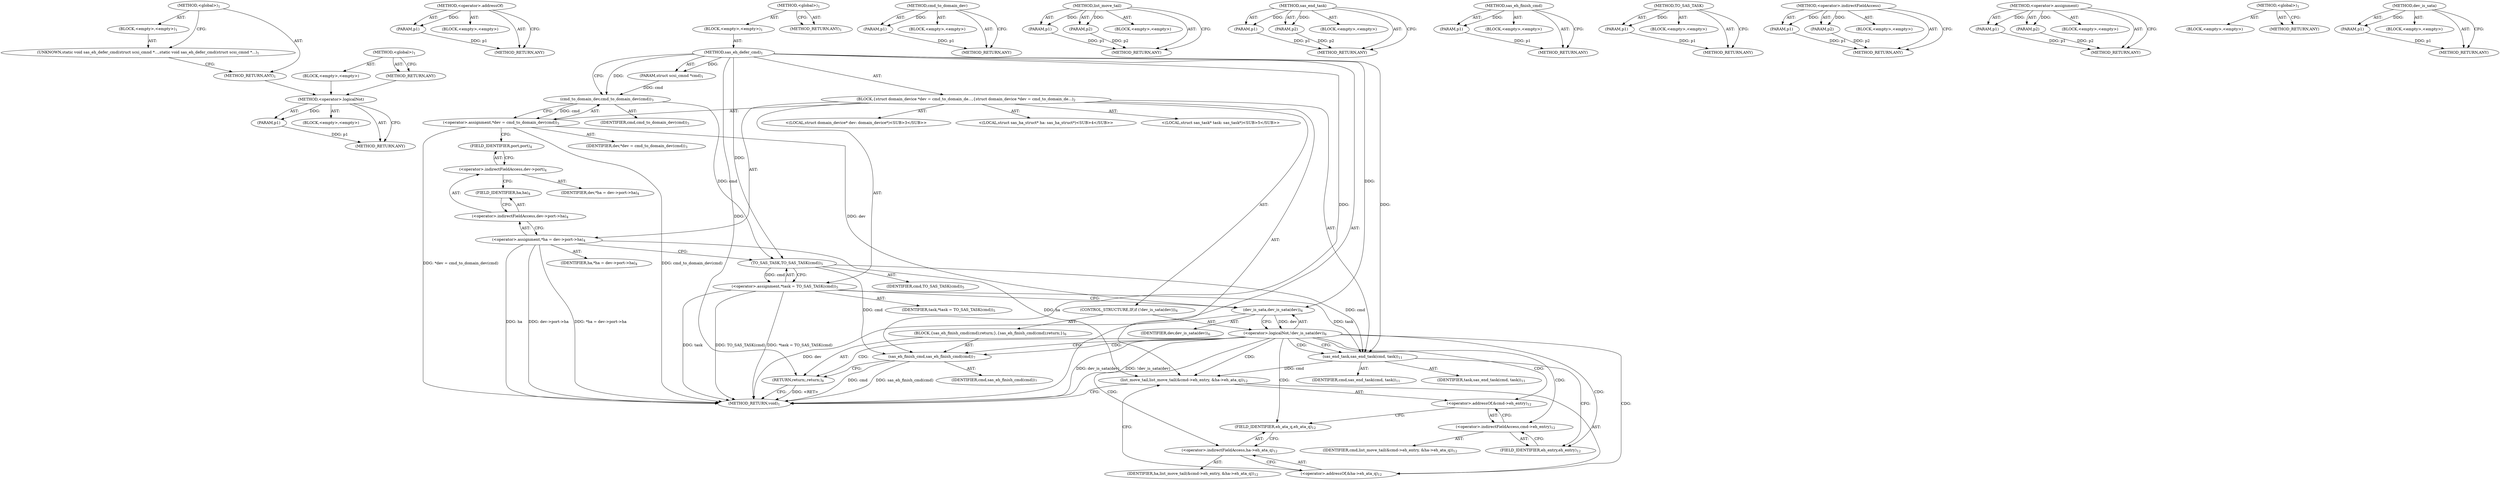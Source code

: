 digraph "&lt;global&gt;" {
vulnerable_90 [label=<(METHOD,&lt;operator&gt;.logicalNot)>];
vulnerable_91 [label=<(PARAM,p1)>];
vulnerable_92 [label=<(BLOCK,&lt;empty&gt;,&lt;empty&gt;)>];
vulnerable_93 [label=<(METHOD_RETURN,ANY)>];
vulnerable_112 [label=<(METHOD,&lt;operator&gt;.addressOf)>];
vulnerable_113 [label=<(PARAM,p1)>];
vulnerable_114 [label=<(BLOCK,&lt;empty&gt;,&lt;empty&gt;)>];
vulnerable_115 [label=<(METHOD_RETURN,ANY)>];
vulnerable_6 [label=<(METHOD,&lt;global&gt;)<SUB>1</SUB>>];
vulnerable_7 [label=<(BLOCK,&lt;empty&gt;,&lt;empty&gt;)<SUB>1</SUB>>];
vulnerable_8 [label=<(METHOD,sas_eh_defer_cmd)<SUB>1</SUB>>];
vulnerable_9 [label=<(PARAM,struct scsi_cmnd *cmd)<SUB>1</SUB>>];
vulnerable_10 [label=<(BLOCK,{
	struct domain_device *dev = cmd_to_domain_de...,{
	struct domain_device *dev = cmd_to_domain_de...)<SUB>2</SUB>>];
vulnerable_11 [label="<(LOCAL,struct domain_device* dev: domain_device*)<SUB>3</SUB>>"];
vulnerable_12 [label=<(&lt;operator&gt;.assignment,*dev = cmd_to_domain_dev(cmd))<SUB>3</SUB>>];
vulnerable_13 [label=<(IDENTIFIER,dev,*dev = cmd_to_domain_dev(cmd))<SUB>3</SUB>>];
vulnerable_14 [label=<(cmd_to_domain_dev,cmd_to_domain_dev(cmd))<SUB>3</SUB>>];
vulnerable_15 [label=<(IDENTIFIER,cmd,cmd_to_domain_dev(cmd))<SUB>3</SUB>>];
vulnerable_16 [label="<(LOCAL,struct sas_ha_struct* ha: sas_ha_struct*)<SUB>4</SUB>>"];
vulnerable_17 [label=<(&lt;operator&gt;.assignment,*ha = dev-&gt;port-&gt;ha)<SUB>4</SUB>>];
vulnerable_18 [label=<(IDENTIFIER,ha,*ha = dev-&gt;port-&gt;ha)<SUB>4</SUB>>];
vulnerable_19 [label=<(&lt;operator&gt;.indirectFieldAccess,dev-&gt;port-&gt;ha)<SUB>4</SUB>>];
vulnerable_20 [label=<(&lt;operator&gt;.indirectFieldAccess,dev-&gt;port)<SUB>4</SUB>>];
vulnerable_21 [label=<(IDENTIFIER,dev,*ha = dev-&gt;port-&gt;ha)<SUB>4</SUB>>];
vulnerable_22 [label=<(FIELD_IDENTIFIER,port,port)<SUB>4</SUB>>];
vulnerable_23 [label=<(FIELD_IDENTIFIER,ha,ha)<SUB>4</SUB>>];
vulnerable_24 [label="<(LOCAL,struct sas_task* task: sas_task*)<SUB>5</SUB>>"];
vulnerable_25 [label=<(&lt;operator&gt;.assignment,*task = TO_SAS_TASK(cmd))<SUB>5</SUB>>];
vulnerable_26 [label=<(IDENTIFIER,task,*task = TO_SAS_TASK(cmd))<SUB>5</SUB>>];
vulnerable_27 [label=<(TO_SAS_TASK,TO_SAS_TASK(cmd))<SUB>5</SUB>>];
vulnerable_28 [label=<(IDENTIFIER,cmd,TO_SAS_TASK(cmd))<SUB>5</SUB>>];
vulnerable_29 [label=<(CONTROL_STRUCTURE,IF,if (!dev_is_sata(dev)))<SUB>6</SUB>>];
vulnerable_30 [label=<(&lt;operator&gt;.logicalNot,!dev_is_sata(dev))<SUB>6</SUB>>];
vulnerable_31 [label=<(dev_is_sata,dev_is_sata(dev))<SUB>6</SUB>>];
vulnerable_32 [label=<(IDENTIFIER,dev,dev_is_sata(dev))<SUB>6</SUB>>];
vulnerable_33 [label=<(BLOCK,{
		sas_eh_finish_cmd(cmd);
		return;
	},{
		sas_eh_finish_cmd(cmd);
		return;
	})<SUB>6</SUB>>];
vulnerable_34 [label=<(sas_eh_finish_cmd,sas_eh_finish_cmd(cmd))<SUB>7</SUB>>];
vulnerable_35 [label=<(IDENTIFIER,cmd,sas_eh_finish_cmd(cmd))<SUB>7</SUB>>];
vulnerable_36 [label=<(RETURN,return;,return;)<SUB>8</SUB>>];
vulnerable_37 [label=<(sas_end_task,sas_end_task(cmd, task))<SUB>11</SUB>>];
vulnerable_38 [label=<(IDENTIFIER,cmd,sas_end_task(cmd, task))<SUB>11</SUB>>];
vulnerable_39 [label=<(IDENTIFIER,task,sas_end_task(cmd, task))<SUB>11</SUB>>];
vulnerable_40 [label=<(list_move_tail,list_move_tail(&amp;cmd-&gt;eh_entry, &amp;ha-&gt;eh_ata_q))<SUB>12</SUB>>];
vulnerable_41 [label=<(&lt;operator&gt;.addressOf,&amp;cmd-&gt;eh_entry)<SUB>12</SUB>>];
vulnerable_42 [label=<(&lt;operator&gt;.indirectFieldAccess,cmd-&gt;eh_entry)<SUB>12</SUB>>];
vulnerable_43 [label=<(IDENTIFIER,cmd,list_move_tail(&amp;cmd-&gt;eh_entry, &amp;ha-&gt;eh_ata_q))<SUB>12</SUB>>];
vulnerable_44 [label=<(FIELD_IDENTIFIER,eh_entry,eh_entry)<SUB>12</SUB>>];
vulnerable_45 [label=<(&lt;operator&gt;.addressOf,&amp;ha-&gt;eh_ata_q)<SUB>12</SUB>>];
vulnerable_46 [label=<(&lt;operator&gt;.indirectFieldAccess,ha-&gt;eh_ata_q)<SUB>12</SUB>>];
vulnerable_47 [label=<(IDENTIFIER,ha,list_move_tail(&amp;cmd-&gt;eh_entry, &amp;ha-&gt;eh_ata_q))<SUB>12</SUB>>];
vulnerable_48 [label=<(FIELD_IDENTIFIER,eh_ata_q,eh_ata_q)<SUB>12</SUB>>];
vulnerable_49 [label=<(METHOD_RETURN,void)<SUB>1</SUB>>];
vulnerable_51 [label=<(METHOD_RETURN,ANY)<SUB>1</SUB>>];
vulnerable_77 [label=<(METHOD,cmd_to_domain_dev)>];
vulnerable_78 [label=<(PARAM,p1)>];
vulnerable_79 [label=<(BLOCK,&lt;empty&gt;,&lt;empty&gt;)>];
vulnerable_80 [label=<(METHOD_RETURN,ANY)>];
vulnerable_107 [label=<(METHOD,list_move_tail)>];
vulnerable_108 [label=<(PARAM,p1)>];
vulnerable_109 [label=<(PARAM,p2)>];
vulnerable_110 [label=<(BLOCK,&lt;empty&gt;,&lt;empty&gt;)>];
vulnerable_111 [label=<(METHOD_RETURN,ANY)>];
vulnerable_102 [label=<(METHOD,sas_end_task)>];
vulnerable_103 [label=<(PARAM,p1)>];
vulnerable_104 [label=<(PARAM,p2)>];
vulnerable_105 [label=<(BLOCK,&lt;empty&gt;,&lt;empty&gt;)>];
vulnerable_106 [label=<(METHOD_RETURN,ANY)>];
vulnerable_98 [label=<(METHOD,sas_eh_finish_cmd)>];
vulnerable_99 [label=<(PARAM,p1)>];
vulnerable_100 [label=<(BLOCK,&lt;empty&gt;,&lt;empty&gt;)>];
vulnerable_101 [label=<(METHOD_RETURN,ANY)>];
vulnerable_86 [label=<(METHOD,TO_SAS_TASK)>];
vulnerable_87 [label=<(PARAM,p1)>];
vulnerable_88 [label=<(BLOCK,&lt;empty&gt;,&lt;empty&gt;)>];
vulnerable_89 [label=<(METHOD_RETURN,ANY)>];
vulnerable_81 [label=<(METHOD,&lt;operator&gt;.indirectFieldAccess)>];
vulnerable_82 [label=<(PARAM,p1)>];
vulnerable_83 [label=<(PARAM,p2)>];
vulnerable_84 [label=<(BLOCK,&lt;empty&gt;,&lt;empty&gt;)>];
vulnerable_85 [label=<(METHOD_RETURN,ANY)>];
vulnerable_72 [label=<(METHOD,&lt;operator&gt;.assignment)>];
vulnerable_73 [label=<(PARAM,p1)>];
vulnerable_74 [label=<(PARAM,p2)>];
vulnerable_75 [label=<(BLOCK,&lt;empty&gt;,&lt;empty&gt;)>];
vulnerable_76 [label=<(METHOD_RETURN,ANY)>];
vulnerable_66 [label=<(METHOD,&lt;global&gt;)<SUB>1</SUB>>];
vulnerable_67 [label=<(BLOCK,&lt;empty&gt;,&lt;empty&gt;)>];
vulnerable_68 [label=<(METHOD_RETURN,ANY)>];
vulnerable_94 [label=<(METHOD,dev_is_sata)>];
vulnerable_95 [label=<(PARAM,p1)>];
vulnerable_96 [label=<(BLOCK,&lt;empty&gt;,&lt;empty&gt;)>];
vulnerable_97 [label=<(METHOD_RETURN,ANY)>];
fixed_6 [label=<(METHOD,&lt;global&gt;)<SUB>1</SUB>>];
fixed_7 [label=<(BLOCK,&lt;empty&gt;,&lt;empty&gt;)<SUB>1</SUB>>];
fixed_8 [label=<(UNKNOWN,static void sas_eh_defer_cmd(struct scsi_cmnd *...,static void sas_eh_defer_cmd(struct scsi_cmnd *...)<SUB>1</SUB>>];
fixed_9 [label=<(METHOD_RETURN,ANY)<SUB>1</SUB>>];
fixed_14 [label=<(METHOD,&lt;global&gt;)<SUB>1</SUB>>];
fixed_15 [label=<(BLOCK,&lt;empty&gt;,&lt;empty&gt;)>];
fixed_16 [label=<(METHOD_RETURN,ANY)>];
vulnerable_90 -> vulnerable_91  [key=0, label="AST: "];
vulnerable_90 -> vulnerable_91  [key=1, label="DDG: "];
vulnerable_90 -> vulnerable_92  [key=0, label="AST: "];
vulnerable_90 -> vulnerable_93  [key=0, label="AST: "];
vulnerable_90 -> vulnerable_93  [key=1, label="CFG: "];
vulnerable_91 -> vulnerable_93  [key=0, label="DDG: p1"];
vulnerable_112 -> vulnerable_113  [key=0, label="AST: "];
vulnerable_112 -> vulnerable_113  [key=1, label="DDG: "];
vulnerable_112 -> vulnerable_114  [key=0, label="AST: "];
vulnerable_112 -> vulnerable_115  [key=0, label="AST: "];
vulnerable_112 -> vulnerable_115  [key=1, label="CFG: "];
vulnerable_113 -> vulnerable_115  [key=0, label="DDG: p1"];
vulnerable_6 -> vulnerable_7  [key=0, label="AST: "];
vulnerable_6 -> vulnerable_51  [key=0, label="AST: "];
vulnerable_6 -> vulnerable_51  [key=1, label="CFG: "];
vulnerable_7 -> vulnerable_8  [key=0, label="AST: "];
vulnerable_8 -> vulnerable_9  [key=0, label="AST: "];
vulnerable_8 -> vulnerable_9  [key=1, label="DDG: "];
vulnerable_8 -> vulnerable_10  [key=0, label="AST: "];
vulnerable_8 -> vulnerable_49  [key=0, label="AST: "];
vulnerable_8 -> vulnerable_14  [key=0, label="CFG: "];
vulnerable_8 -> vulnerable_14  [key=1, label="DDG: "];
vulnerable_8 -> vulnerable_37  [key=0, label="DDG: "];
vulnerable_8 -> vulnerable_27  [key=0, label="DDG: "];
vulnerable_8 -> vulnerable_36  [key=0, label="DDG: "];
vulnerable_8 -> vulnerable_31  [key=0, label="DDG: "];
vulnerable_8 -> vulnerable_34  [key=0, label="DDG: "];
vulnerable_9 -> vulnerable_14  [key=0, label="DDG: cmd"];
vulnerable_10 -> vulnerable_11  [key=0, label="AST: "];
vulnerable_10 -> vulnerable_12  [key=0, label="AST: "];
vulnerable_10 -> vulnerable_16  [key=0, label="AST: "];
vulnerable_10 -> vulnerable_17  [key=0, label="AST: "];
vulnerable_10 -> vulnerable_24  [key=0, label="AST: "];
vulnerable_10 -> vulnerable_25  [key=0, label="AST: "];
vulnerable_10 -> vulnerable_29  [key=0, label="AST: "];
vulnerable_10 -> vulnerable_37  [key=0, label="AST: "];
vulnerable_10 -> vulnerable_40  [key=0, label="AST: "];
vulnerable_12 -> vulnerable_13  [key=0, label="AST: "];
vulnerable_12 -> vulnerable_14  [key=0, label="AST: "];
vulnerable_12 -> vulnerable_22  [key=0, label="CFG: "];
vulnerable_12 -> vulnerable_49  [key=0, label="DDG: cmd_to_domain_dev(cmd)"];
vulnerable_12 -> vulnerable_49  [key=1, label="DDG: *dev = cmd_to_domain_dev(cmd)"];
vulnerable_12 -> vulnerable_31  [key=0, label="DDG: dev"];
vulnerable_14 -> vulnerable_15  [key=0, label="AST: "];
vulnerable_14 -> vulnerable_12  [key=0, label="CFG: "];
vulnerable_14 -> vulnerable_12  [key=1, label="DDG: cmd"];
vulnerable_14 -> vulnerable_27  [key=0, label="DDG: cmd"];
vulnerable_17 -> vulnerable_18  [key=0, label="AST: "];
vulnerable_17 -> vulnerable_19  [key=0, label="AST: "];
vulnerable_17 -> vulnerable_27  [key=0, label="CFG: "];
vulnerable_17 -> vulnerable_49  [key=0, label="DDG: ha"];
vulnerable_17 -> vulnerable_49  [key=1, label="DDG: dev-&gt;port-&gt;ha"];
vulnerable_17 -> vulnerable_49  [key=2, label="DDG: *ha = dev-&gt;port-&gt;ha"];
vulnerable_17 -> vulnerable_40  [key=0, label="DDG: ha"];
vulnerable_19 -> vulnerable_20  [key=0, label="AST: "];
vulnerable_19 -> vulnerable_23  [key=0, label="AST: "];
vulnerable_19 -> vulnerable_17  [key=0, label="CFG: "];
vulnerable_20 -> vulnerable_21  [key=0, label="AST: "];
vulnerable_20 -> vulnerable_22  [key=0, label="AST: "];
vulnerable_20 -> vulnerable_23  [key=0, label="CFG: "];
vulnerable_22 -> vulnerable_20  [key=0, label="CFG: "];
vulnerable_23 -> vulnerable_19  [key=0, label="CFG: "];
vulnerable_25 -> vulnerable_26  [key=0, label="AST: "];
vulnerable_25 -> vulnerable_27  [key=0, label="AST: "];
vulnerable_25 -> vulnerable_31  [key=0, label="CFG: "];
vulnerable_25 -> vulnerable_49  [key=0, label="DDG: task"];
vulnerable_25 -> vulnerable_49  [key=1, label="DDG: TO_SAS_TASK(cmd)"];
vulnerable_25 -> vulnerable_49  [key=2, label="DDG: *task = TO_SAS_TASK(cmd)"];
vulnerable_25 -> vulnerable_37  [key=0, label="DDG: task"];
vulnerable_27 -> vulnerable_28  [key=0, label="AST: "];
vulnerable_27 -> vulnerable_25  [key=0, label="CFG: "];
vulnerable_27 -> vulnerable_25  [key=1, label="DDG: cmd"];
vulnerable_27 -> vulnerable_37  [key=0, label="DDG: cmd"];
vulnerable_27 -> vulnerable_34  [key=0, label="DDG: cmd"];
vulnerable_29 -> vulnerable_30  [key=0, label="AST: "];
vulnerable_29 -> vulnerable_33  [key=0, label="AST: "];
vulnerable_30 -> vulnerable_31  [key=0, label="AST: "];
vulnerable_30 -> vulnerable_34  [key=0, label="CFG: "];
vulnerable_30 -> vulnerable_34  [key=1, label="CDG: "];
vulnerable_30 -> vulnerable_37  [key=0, label="CFG: "];
vulnerable_30 -> vulnerable_37  [key=1, label="CDG: "];
vulnerable_30 -> vulnerable_49  [key=0, label="DDG: dev_is_sata(dev)"];
vulnerable_30 -> vulnerable_49  [key=1, label="DDG: !dev_is_sata(dev)"];
vulnerable_30 -> vulnerable_40  [key=0, label="CDG: "];
vulnerable_30 -> vulnerable_48  [key=0, label="CDG: "];
vulnerable_30 -> vulnerable_42  [key=0, label="CDG: "];
vulnerable_30 -> vulnerable_36  [key=0, label="CDG: "];
vulnerable_30 -> vulnerable_44  [key=0, label="CDG: "];
vulnerable_30 -> vulnerable_46  [key=0, label="CDG: "];
vulnerable_30 -> vulnerable_41  [key=0, label="CDG: "];
vulnerable_30 -> vulnerable_45  [key=0, label="CDG: "];
vulnerable_31 -> vulnerable_32  [key=0, label="AST: "];
vulnerable_31 -> vulnerable_30  [key=0, label="CFG: "];
vulnerable_31 -> vulnerable_30  [key=1, label="DDG: dev"];
vulnerable_31 -> vulnerable_49  [key=0, label="DDG: dev"];
vulnerable_33 -> vulnerable_34  [key=0, label="AST: "];
vulnerable_33 -> vulnerable_36  [key=0, label="AST: "];
vulnerable_34 -> vulnerable_35  [key=0, label="AST: "];
vulnerable_34 -> vulnerable_36  [key=0, label="CFG: "];
vulnerable_34 -> vulnerable_49  [key=0, label="DDG: cmd"];
vulnerable_34 -> vulnerable_49  [key=1, label="DDG: sas_eh_finish_cmd(cmd)"];
vulnerable_36 -> vulnerable_49  [key=0, label="CFG: "];
vulnerable_36 -> vulnerable_49  [key=1, label="DDG: &lt;RET&gt;"];
vulnerable_37 -> vulnerable_38  [key=0, label="AST: "];
vulnerable_37 -> vulnerable_39  [key=0, label="AST: "];
vulnerable_37 -> vulnerable_44  [key=0, label="CFG: "];
vulnerable_37 -> vulnerable_40  [key=0, label="DDG: cmd"];
vulnerable_40 -> vulnerable_41  [key=0, label="AST: "];
vulnerable_40 -> vulnerable_45  [key=0, label="AST: "];
vulnerable_40 -> vulnerable_49  [key=0, label="CFG: "];
vulnerable_41 -> vulnerable_42  [key=0, label="AST: "];
vulnerable_41 -> vulnerable_48  [key=0, label="CFG: "];
vulnerable_42 -> vulnerable_43  [key=0, label="AST: "];
vulnerable_42 -> vulnerable_44  [key=0, label="AST: "];
vulnerable_42 -> vulnerable_41  [key=0, label="CFG: "];
vulnerable_44 -> vulnerable_42  [key=0, label="CFG: "];
vulnerable_45 -> vulnerable_46  [key=0, label="AST: "];
vulnerable_45 -> vulnerable_40  [key=0, label="CFG: "];
vulnerable_46 -> vulnerable_47  [key=0, label="AST: "];
vulnerable_46 -> vulnerable_48  [key=0, label="AST: "];
vulnerable_46 -> vulnerable_45  [key=0, label="CFG: "];
vulnerable_48 -> vulnerable_46  [key=0, label="CFG: "];
vulnerable_77 -> vulnerable_78  [key=0, label="AST: "];
vulnerable_77 -> vulnerable_78  [key=1, label="DDG: "];
vulnerable_77 -> vulnerable_79  [key=0, label="AST: "];
vulnerable_77 -> vulnerable_80  [key=0, label="AST: "];
vulnerable_77 -> vulnerable_80  [key=1, label="CFG: "];
vulnerable_78 -> vulnerable_80  [key=0, label="DDG: p1"];
vulnerable_107 -> vulnerable_108  [key=0, label="AST: "];
vulnerable_107 -> vulnerable_108  [key=1, label="DDG: "];
vulnerable_107 -> vulnerable_110  [key=0, label="AST: "];
vulnerable_107 -> vulnerable_109  [key=0, label="AST: "];
vulnerable_107 -> vulnerable_109  [key=1, label="DDG: "];
vulnerable_107 -> vulnerable_111  [key=0, label="AST: "];
vulnerable_107 -> vulnerable_111  [key=1, label="CFG: "];
vulnerable_108 -> vulnerable_111  [key=0, label="DDG: p1"];
vulnerable_109 -> vulnerable_111  [key=0, label="DDG: p2"];
vulnerable_102 -> vulnerable_103  [key=0, label="AST: "];
vulnerable_102 -> vulnerable_103  [key=1, label="DDG: "];
vulnerable_102 -> vulnerable_105  [key=0, label="AST: "];
vulnerable_102 -> vulnerable_104  [key=0, label="AST: "];
vulnerable_102 -> vulnerable_104  [key=1, label="DDG: "];
vulnerable_102 -> vulnerable_106  [key=0, label="AST: "];
vulnerable_102 -> vulnerable_106  [key=1, label="CFG: "];
vulnerable_103 -> vulnerable_106  [key=0, label="DDG: p1"];
vulnerable_104 -> vulnerable_106  [key=0, label="DDG: p2"];
vulnerable_98 -> vulnerable_99  [key=0, label="AST: "];
vulnerable_98 -> vulnerable_99  [key=1, label="DDG: "];
vulnerable_98 -> vulnerable_100  [key=0, label="AST: "];
vulnerable_98 -> vulnerable_101  [key=0, label="AST: "];
vulnerable_98 -> vulnerable_101  [key=1, label="CFG: "];
vulnerable_99 -> vulnerable_101  [key=0, label="DDG: p1"];
vulnerable_86 -> vulnerable_87  [key=0, label="AST: "];
vulnerable_86 -> vulnerable_87  [key=1, label="DDG: "];
vulnerable_86 -> vulnerable_88  [key=0, label="AST: "];
vulnerable_86 -> vulnerable_89  [key=0, label="AST: "];
vulnerable_86 -> vulnerable_89  [key=1, label="CFG: "];
vulnerable_87 -> vulnerable_89  [key=0, label="DDG: p1"];
vulnerable_81 -> vulnerable_82  [key=0, label="AST: "];
vulnerable_81 -> vulnerable_82  [key=1, label="DDG: "];
vulnerable_81 -> vulnerable_84  [key=0, label="AST: "];
vulnerable_81 -> vulnerable_83  [key=0, label="AST: "];
vulnerable_81 -> vulnerable_83  [key=1, label="DDG: "];
vulnerable_81 -> vulnerable_85  [key=0, label="AST: "];
vulnerable_81 -> vulnerable_85  [key=1, label="CFG: "];
vulnerable_82 -> vulnerable_85  [key=0, label="DDG: p1"];
vulnerable_83 -> vulnerable_85  [key=0, label="DDG: p2"];
vulnerable_72 -> vulnerable_73  [key=0, label="AST: "];
vulnerable_72 -> vulnerable_73  [key=1, label="DDG: "];
vulnerable_72 -> vulnerable_75  [key=0, label="AST: "];
vulnerable_72 -> vulnerable_74  [key=0, label="AST: "];
vulnerable_72 -> vulnerable_74  [key=1, label="DDG: "];
vulnerable_72 -> vulnerable_76  [key=0, label="AST: "];
vulnerable_72 -> vulnerable_76  [key=1, label="CFG: "];
vulnerable_73 -> vulnerable_76  [key=0, label="DDG: p1"];
vulnerable_74 -> vulnerable_76  [key=0, label="DDG: p2"];
vulnerable_66 -> vulnerable_67  [key=0, label="AST: "];
vulnerable_66 -> vulnerable_68  [key=0, label="AST: "];
vulnerable_66 -> vulnerable_68  [key=1, label="CFG: "];
vulnerable_94 -> vulnerable_95  [key=0, label="AST: "];
vulnerable_94 -> vulnerable_95  [key=1, label="DDG: "];
vulnerable_94 -> vulnerable_96  [key=0, label="AST: "];
vulnerable_94 -> vulnerable_97  [key=0, label="AST: "];
vulnerable_94 -> vulnerable_97  [key=1, label="CFG: "];
vulnerable_95 -> vulnerable_97  [key=0, label="DDG: p1"];
fixed_6 -> fixed_7  [key=0, label="AST: "];
fixed_6 -> fixed_9  [key=0, label="AST: "];
fixed_6 -> fixed_8  [key=0, label="CFG: "];
fixed_7 -> fixed_8  [key=0, label="AST: "];
fixed_8 -> fixed_9  [key=0, label="CFG: "];
fixed_9 -> vulnerable_90  [key=0];
fixed_14 -> fixed_15  [key=0, label="AST: "];
fixed_14 -> fixed_16  [key=0, label="AST: "];
fixed_14 -> fixed_16  [key=1, label="CFG: "];
fixed_15 -> vulnerable_90  [key=0];
fixed_16 -> vulnerable_90  [key=0];
}
